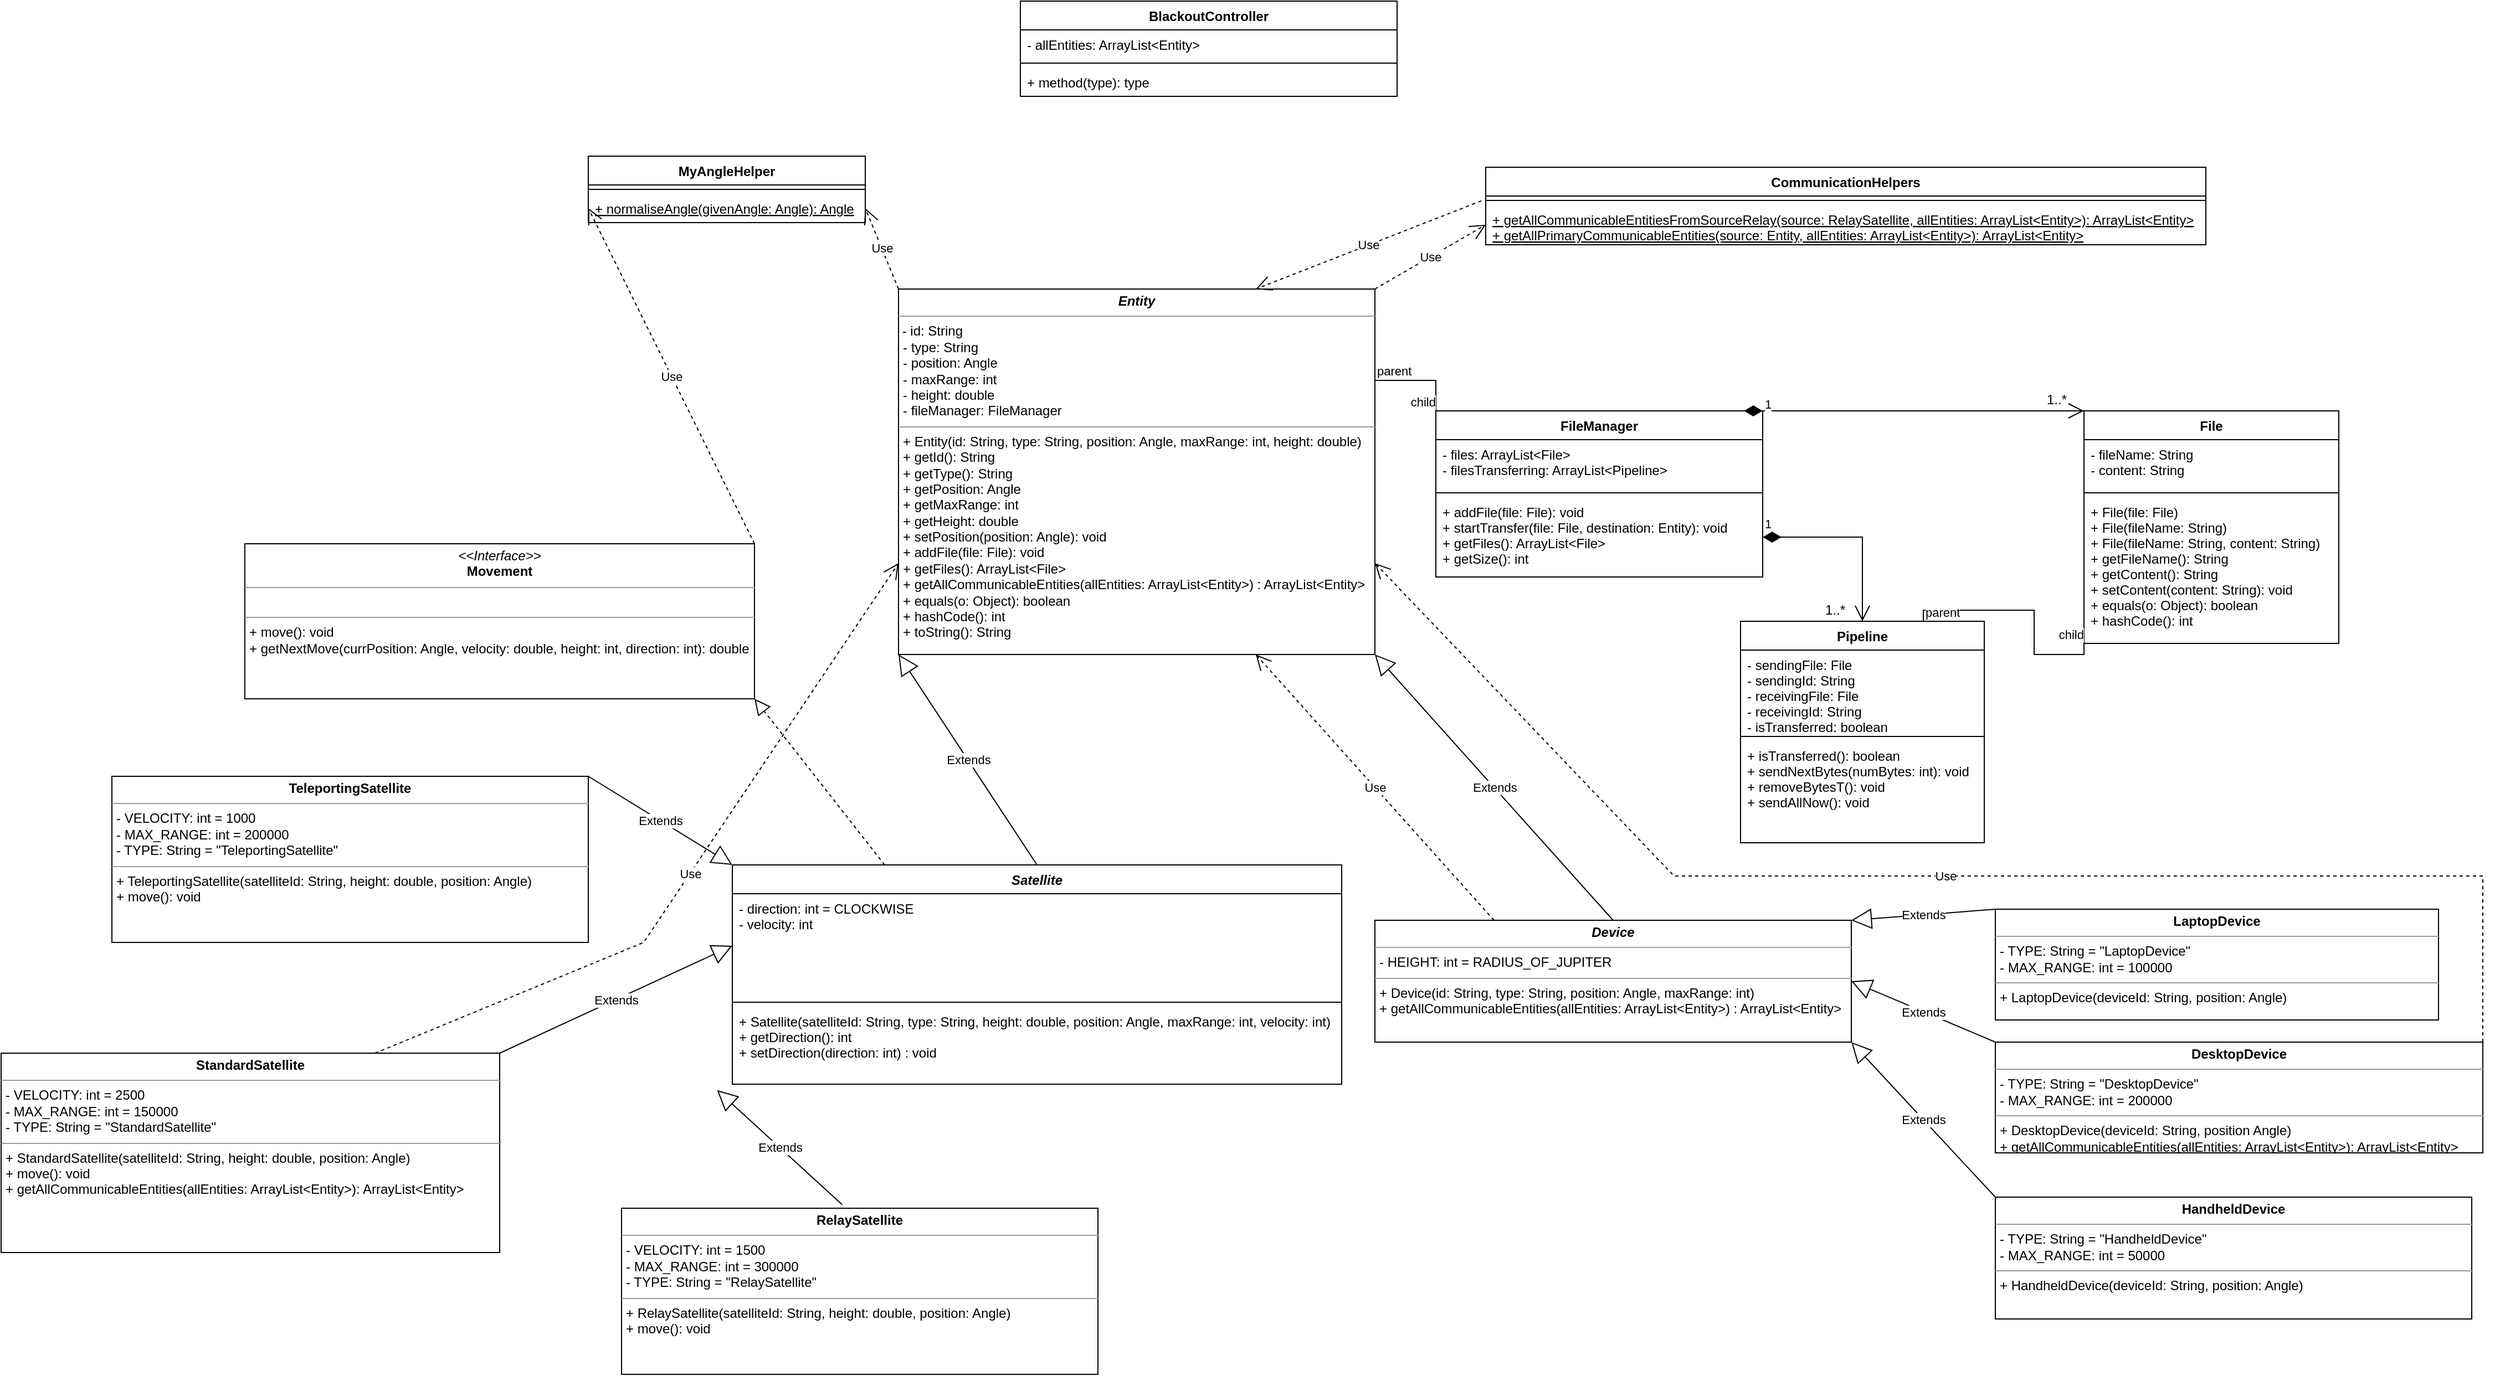 <mxfile version="20.0.1" type="github">
  <diagram id="JS3hQXzzDqp8MdbZ3Wn3" name="Page-1">
    <mxGraphModel dx="2145" dy="1823" grid="1" gridSize="10" guides="1" tooltips="1" connect="1" arrows="1" fold="1" page="1" pageScale="1" pageWidth="827" pageHeight="1169" math="0" shadow="0">
      <root>
        <mxCell id="0" />
        <mxCell id="1" parent="0" />
        <mxCell id="oXQAJRGUwz_4EwkfqPwA-1" value="Satellite" style="swimlane;fontStyle=3;align=center;verticalAlign=top;childLayout=stackLayout;horizontal=1;startSize=26;horizontalStack=0;resizeParent=1;resizeParentMax=0;resizeLast=0;collapsible=1;marginBottom=0;" parent="1" vertex="1">
          <mxGeometry x="-70" y="300" width="550" height="198" as="geometry" />
        </mxCell>
        <mxCell id="oXQAJRGUwz_4EwkfqPwA-2" value="- direction: int = CLOCKWISE&#xa;- velocity: int&#xa;" style="text;strokeColor=none;fillColor=none;align=left;verticalAlign=top;spacingLeft=4;spacingRight=4;overflow=hidden;rotatable=0;points=[[0,0.5],[1,0.5]];portConstraint=eastwest;" parent="oXQAJRGUwz_4EwkfqPwA-1" vertex="1">
          <mxGeometry y="26" width="550" height="94" as="geometry" />
        </mxCell>
        <mxCell id="oXQAJRGUwz_4EwkfqPwA-3" value="" style="line;strokeWidth=1;fillColor=none;align=left;verticalAlign=middle;spacingTop=-1;spacingLeft=3;spacingRight=3;rotatable=0;labelPosition=right;points=[];portConstraint=eastwest;" parent="oXQAJRGUwz_4EwkfqPwA-1" vertex="1">
          <mxGeometry y="120" width="550" height="8" as="geometry" />
        </mxCell>
        <mxCell id="oXQAJRGUwz_4EwkfqPwA-4" value="+ Satellite(satelliteId: String, type: String, height: double, position: Angle, maxRange: int, velocity: int)&#xa;+ getDirection(): int&#xa;+ setDirection(direction: int) : void" style="text;strokeColor=none;fillColor=none;align=left;verticalAlign=top;spacingLeft=4;spacingRight=4;overflow=hidden;rotatable=0;points=[[0,0.5],[1,0.5]];portConstraint=eastwest;" parent="oXQAJRGUwz_4EwkfqPwA-1" vertex="1">
          <mxGeometry y="128" width="550" height="70" as="geometry" />
        </mxCell>
        <mxCell id="oXQAJRGUwz_4EwkfqPwA-5" value="&lt;p style=&quot;margin:0px;margin-top:4px;text-align:center;&quot;&gt;&lt;b&gt;&lt;i&gt;Device&lt;/i&gt;&lt;/b&gt;&lt;/p&gt;&lt;hr size=&quot;1&quot;&gt;&lt;p style=&quot;margin:0px;margin-left:4px;&quot;&gt;- HEIGHT: int = RADIUS_OF_JUPITER&lt;/p&gt;&lt;hr size=&quot;1&quot;&gt;&lt;p style=&quot;margin:0px;margin-left:4px;&quot;&gt;+ Device(id: String, type: String, position: Angle, maxRange: int)&lt;/p&gt;&lt;p style=&quot;margin:0px;margin-left:4px;&quot;&gt;+&amp;nbsp;getAllCommunicableEntities(allEntities: ArrayList&amp;lt;Entity&amp;gt;) : ArrayList&amp;lt;Entity&amp;gt;&lt;br&gt;&lt;/p&gt;&lt;p style=&quot;margin:0px;margin-left:4px;&quot;&gt;&lt;br&gt;&lt;/p&gt;" style="verticalAlign=top;align=left;overflow=fill;fontSize=12;fontFamily=Helvetica;html=1;" parent="1" vertex="1">
          <mxGeometry x="510" y="350" width="430" height="110" as="geometry" />
        </mxCell>
        <mxCell id="oXQAJRGUwz_4EwkfqPwA-6" value="&lt;p style=&quot;margin:0px;margin-top:4px;text-align:center;&quot;&gt;&lt;b&gt;TeleportingSatellite&lt;/b&gt;&lt;/p&gt;&lt;hr size=&quot;1&quot;&gt;&lt;p style=&quot;margin:0px;margin-left:4px;&quot;&gt;- VELOCITY: int = 1000&lt;/p&gt;&lt;p style=&quot;margin:0px;margin-left:4px;&quot;&gt;- MAX_RANGE: int = 200000&lt;/p&gt;&lt;p style=&quot;margin:0px;margin-left:4px;&quot;&gt;- TYPE: String = &quot;TeleportingSatellite&quot;&lt;/p&gt;&lt;hr size=&quot;1&quot;&gt;&lt;p style=&quot;margin:0px;margin-left:4px;&quot;&gt;+ TeleportingSatellite(satelliteId: String, height: double, position: Angle)&lt;/p&gt;&lt;p style=&quot;margin:0px;margin-left:4px;&quot;&gt;+ move(): void&lt;/p&gt;" style="verticalAlign=top;align=left;overflow=fill;fontSize=12;fontFamily=Helvetica;html=1;" parent="1" vertex="1">
          <mxGeometry x="-630" y="220" width="430" height="150" as="geometry" />
        </mxCell>
        <mxCell id="oXQAJRGUwz_4EwkfqPwA-7" value="&lt;p style=&quot;margin:0px;margin-top:4px;text-align:center;&quot;&gt;&lt;b&gt;StandardSatellite&lt;/b&gt;&lt;/p&gt;&lt;hr size=&quot;1&quot;&gt;&lt;p style=&quot;margin:0px;margin-left:4px;&quot;&gt;- VELOCITY: int = 2500&lt;/p&gt;&lt;p style=&quot;margin:0px;margin-left:4px;&quot;&gt;- MAX_RANGE: int = 150000&lt;/p&gt;&lt;p style=&quot;margin:0px;margin-left:4px;&quot;&gt;- TYPE: String = &quot;StandardSatellite&quot;&lt;/p&gt;&lt;hr size=&quot;1&quot;&gt;&lt;p style=&quot;margin:0px;margin-left:4px;&quot;&gt;+ StandardSatellite(satelliteId: String, height: double, position: Angle)&lt;/p&gt;&lt;p style=&quot;margin:0px;margin-left:4px;&quot;&gt;+ move(): void&lt;/p&gt;&lt;p style=&quot;margin:0px;margin-left:4px;&quot;&gt;+ getAllCommunicableEntities(allEntities: ArrayList&amp;lt;Entity&amp;gt;): ArrayList&amp;lt;Entity&amp;gt;&lt;br&gt;&lt;/p&gt;" style="verticalAlign=top;align=left;overflow=fill;fontSize=12;fontFamily=Helvetica;html=1;" parent="1" vertex="1">
          <mxGeometry x="-730" y="470" width="450" height="180" as="geometry" />
        </mxCell>
        <mxCell id="oXQAJRGUwz_4EwkfqPwA-8" value="&lt;p style=&quot;margin:0px;margin-top:4px;text-align:center;&quot;&gt;&lt;b&gt;RelaySatellite&lt;/b&gt;&lt;/p&gt;&lt;hr size=&quot;1&quot;&gt;&lt;p style=&quot;margin:0px;margin-left:4px;&quot;&gt;- VELOCITY: int = 1500&lt;/p&gt;&lt;p style=&quot;margin:0px;margin-left:4px;&quot;&gt;- MAX_RANGE: int = 300000&lt;/p&gt;&lt;p style=&quot;margin:0px;margin-left:4px;&quot;&gt;- TYPE: String = &quot;RelaySatellite&quot;&lt;/p&gt;&lt;hr size=&quot;1&quot;&gt;&lt;p style=&quot;margin:0px;margin-left:4px;&quot;&gt;+ RelaySatellite(satelliteId: String, height: double, position: Angle)&lt;/p&gt;&lt;p style=&quot;margin:0px;margin-left:4px;&quot;&gt;+ move(): void&lt;/p&gt;" style="verticalAlign=top;align=left;overflow=fill;fontSize=12;fontFamily=Helvetica;html=1;" parent="1" vertex="1">
          <mxGeometry x="-170" y="610" width="430" height="150" as="geometry" />
        </mxCell>
        <mxCell id="oXQAJRGUwz_4EwkfqPwA-9" value="Extends" style="endArrow=block;endSize=16;endFill=0;html=1;rounded=0;exitX=1;exitY=0;exitDx=0;exitDy=0;entryX=0;entryY=0;entryDx=0;entryDy=0;" parent="1" source="oXQAJRGUwz_4EwkfqPwA-6" target="oXQAJRGUwz_4EwkfqPwA-1" edge="1">
          <mxGeometry width="160" relative="1" as="geometry">
            <mxPoint x="110" y="160" as="sourcePoint" />
            <mxPoint x="220" y="167.5" as="targetPoint" />
          </mxGeometry>
        </mxCell>
        <mxCell id="oXQAJRGUwz_4EwkfqPwA-10" value="Extends" style="endArrow=block;endSize=16;endFill=0;html=1;rounded=0;exitX=1;exitY=0;exitDx=0;exitDy=0;entryX=0;entryY=0.5;entryDx=0;entryDy=0;" parent="1" source="oXQAJRGUwz_4EwkfqPwA-7" target="oXQAJRGUwz_4EwkfqPwA-2" edge="1">
          <mxGeometry width="160" relative="1" as="geometry">
            <mxPoint x="-30" y="440" as="sourcePoint" />
            <mxPoint x="130" y="440" as="targetPoint" />
          </mxGeometry>
        </mxCell>
        <mxCell id="oXQAJRGUwz_4EwkfqPwA-11" value="Extends" style="endArrow=block;endSize=16;endFill=0;html=1;rounded=0;exitX=0.463;exitY=-0.022;exitDx=0;exitDy=0;exitPerimeter=0;entryX=-0.025;entryY=1.077;entryDx=0;entryDy=0;entryPerimeter=0;" parent="1" source="oXQAJRGUwz_4EwkfqPwA-8" target="oXQAJRGUwz_4EwkfqPwA-4" edge="1">
          <mxGeometry width="160" relative="1" as="geometry">
            <mxPoint x="330" y="390" as="sourcePoint" />
            <mxPoint x="490" y="390" as="targetPoint" />
          </mxGeometry>
        </mxCell>
        <mxCell id="oXQAJRGUwz_4EwkfqPwA-12" value="&lt;p style=&quot;margin:0px;margin-top:4px;text-align:center;&quot;&gt;&lt;b&gt;HandheldDevice&lt;/b&gt;&lt;/p&gt;&lt;hr size=&quot;1&quot;&gt;&lt;p style=&quot;margin:0px;margin-left:4px;&quot;&gt;- TYPE: String = &quot;HandheldDevice&quot;&lt;/p&gt;&lt;p style=&quot;margin:0px;margin-left:4px;&quot;&gt;- MAX_RANGE: int = 50000&lt;/p&gt;&lt;hr size=&quot;1&quot;&gt;&lt;p style=&quot;margin:0px;margin-left:4px;&quot;&gt;+ HandheldDevice(deviceId: String, position: Angle)&lt;/p&gt;" style="verticalAlign=top;align=left;overflow=fill;fontSize=12;fontFamily=Helvetica;html=1;" parent="1" vertex="1">
          <mxGeometry x="1070" y="600" width="430" height="110" as="geometry" />
        </mxCell>
        <mxCell id="oXQAJRGUwz_4EwkfqPwA-13" value="Extends" style="endArrow=block;endSize=16;endFill=0;html=1;rounded=0;exitX=0;exitY=0;exitDx=0;exitDy=0;entryX=1;entryY=1;entryDx=0;entryDy=0;" parent="1" source="oXQAJRGUwz_4EwkfqPwA-12" target="oXQAJRGUwz_4EwkfqPwA-5" edge="1">
          <mxGeometry width="160" relative="1" as="geometry">
            <mxPoint x="370.0" y="469.03" as="sourcePoint" />
            <mxPoint x="470" y="400" as="targetPoint" />
          </mxGeometry>
        </mxCell>
        <mxCell id="oXQAJRGUwz_4EwkfqPwA-14" value="&lt;p style=&quot;margin:0px;margin-top:4px;text-align:center;&quot;&gt;&lt;b&gt;DesktopDevice&lt;/b&gt;&lt;/p&gt;&lt;hr size=&quot;1&quot;&gt;&lt;p style=&quot;margin:0px;margin-left:4px;&quot;&gt;- TYPE: String = &quot;DesktopDevice&quot;&lt;/p&gt;&lt;p style=&quot;margin:0px;margin-left:4px;&quot;&gt;- MAX_RANGE: int = 200000&lt;/p&gt;&lt;hr size=&quot;1&quot;&gt;&lt;p style=&quot;margin:0px;margin-left:4px;&quot;&gt;+ DesktopDevice(deviceId: String, position Angle)&lt;/p&gt;&lt;p style=&quot;margin:0px;margin-left:4px;&quot;&gt;+ getAllCommunicableEntities(allEntities: ArrayList&amp;lt;Entity&amp;gt;): ArrayList&amp;lt;Entity&amp;gt;&lt;br&gt;&lt;/p&gt;" style="verticalAlign=top;align=left;overflow=fill;fontSize=12;fontFamily=Helvetica;html=1;" parent="1" vertex="1">
          <mxGeometry x="1070" y="460" width="440" height="100" as="geometry" />
        </mxCell>
        <mxCell id="oXQAJRGUwz_4EwkfqPwA-15" value="Extends" style="endArrow=block;endSize=16;endFill=0;html=1;rounded=0;exitX=0;exitY=0;exitDx=0;exitDy=0;entryX=1;entryY=0.5;entryDx=0;entryDy=0;" parent="1" source="oXQAJRGUwz_4EwkfqPwA-14" target="oXQAJRGUwz_4EwkfqPwA-5" edge="1">
          <mxGeometry width="160" relative="1" as="geometry">
            <mxPoint x="640" y="450" as="sourcePoint" />
            <mxPoint x="610" y="380" as="targetPoint" />
          </mxGeometry>
        </mxCell>
        <mxCell id="oXQAJRGUwz_4EwkfqPwA-16" value="&lt;p style=&quot;margin:0px;margin-top:4px;text-align:center;&quot;&gt;&lt;b&gt;LaptopDevice&lt;/b&gt;&lt;/p&gt;&lt;hr size=&quot;1&quot;&gt;&lt;p style=&quot;margin:0px;margin-left:4px;&quot;&gt;- TYPE: String = &quot;LaptopDevice&quot;&lt;/p&gt;&lt;p style=&quot;margin:0px;margin-left:4px;&quot;&gt;- MAX_RANGE: int = 100000&lt;/p&gt;&lt;hr size=&quot;1&quot;&gt;&lt;p style=&quot;margin:0px;margin-left:4px;&quot;&gt;+ LaptopDevice(deviceId: String, position: Angle)&lt;/p&gt;&lt;p style=&quot;margin:0px;margin-left:4px;&quot;&gt;&lt;br&gt;&lt;/p&gt;" style="verticalAlign=top;align=left;overflow=fill;fontSize=12;fontFamily=Helvetica;html=1;" parent="1" vertex="1">
          <mxGeometry x="1070" y="340" width="400" height="100" as="geometry" />
        </mxCell>
        <mxCell id="oXQAJRGUwz_4EwkfqPwA-17" value="Extends" style="endArrow=block;endSize=16;endFill=0;html=1;rounded=0;exitX=0;exitY=0;exitDx=0;exitDy=0;entryX=1;entryY=0;entryDx=0;entryDy=0;" parent="1" source="oXQAJRGUwz_4EwkfqPwA-16" target="oXQAJRGUwz_4EwkfqPwA-5" edge="1">
          <mxGeometry width="160" relative="1" as="geometry">
            <mxPoint x="630" y="165" as="sourcePoint" />
            <mxPoint x="510" y="140" as="targetPoint" />
          </mxGeometry>
        </mxCell>
        <mxCell id="oXQAJRGUwz_4EwkfqPwA-18" value="Extends" style="endArrow=block;endSize=16;endFill=0;html=1;rounded=0;exitX=0.5;exitY=0;exitDx=0;exitDy=0;entryX=1;entryY=1;entryDx=0;entryDy=0;" parent="1" source="oXQAJRGUwz_4EwkfqPwA-5" target="oXQAJRGUwz_4EwkfqPwA-20" edge="1">
          <mxGeometry width="160" relative="1" as="geometry">
            <mxPoint x="550" y="90" as="sourcePoint" />
            <mxPoint x="430" y="130" as="targetPoint" />
          </mxGeometry>
        </mxCell>
        <mxCell id="oXQAJRGUwz_4EwkfqPwA-19" value="Extends" style="endArrow=block;endSize=16;endFill=0;html=1;rounded=0;exitX=0.5;exitY=0;exitDx=0;exitDy=0;entryX=0;entryY=1;entryDx=0;entryDy=0;" parent="1" source="oXQAJRGUwz_4EwkfqPwA-1" target="oXQAJRGUwz_4EwkfqPwA-20" edge="1">
          <mxGeometry width="160" relative="1" as="geometry">
            <mxPoint x="170" y="70" as="sourcePoint" />
            <mxPoint x="200" y="130" as="targetPoint" />
          </mxGeometry>
        </mxCell>
        <mxCell id="oXQAJRGUwz_4EwkfqPwA-20" value="&lt;p style=&quot;margin:0px;margin-top:4px;text-align:center;&quot;&gt;&lt;b&gt;&lt;i&gt;Entity&lt;/i&gt;&lt;/b&gt;&lt;/p&gt;&lt;hr size=&quot;1&quot;&gt;&lt;p style=&quot;margin:0px;margin-left:4px;&quot;&gt;&lt;/p&gt;&lt;p style=&quot;margin: 4px 0px 0px;&quot;&gt;&lt;span style=&quot;background-color: initial;&quot;&gt;&amp;nbsp;- id: String&lt;/span&gt;&lt;br&gt;&lt;/p&gt;&lt;p style=&quot;margin: 0px 0px 0px 4px;&quot;&gt;- type: String&lt;/p&gt;&lt;p style=&quot;margin: 0px 0px 0px 4px;&quot;&gt;- position: Angle&lt;/p&gt;&lt;p style=&quot;margin: 0px 0px 0px 4px;&quot;&gt;- maxRange: int&lt;/p&gt;&lt;p style=&quot;margin: 0px 0px 0px 4px;&quot;&gt;- height: double&lt;/p&gt;&lt;p style=&quot;margin: 0px 0px 0px 4px;&quot;&gt;- fileManager: FileManager&lt;/p&gt;&lt;hr size=&quot;1&quot;&gt;&lt;p style=&quot;margin: 0px 0px 0px 4px;&quot;&gt;+ Entity(id: String, type: String, position: Angle, maxRange: int, height: double)&lt;/p&gt;&lt;p style=&quot;margin: 0px 0px 0px 4px;&quot;&gt;+&lt;span style=&quot;background-color: initial;&quot;&gt;&amp;nbsp;getId(): String&lt;/span&gt;&lt;/p&gt;&lt;p style=&quot;margin: 0px 0px 0px 4px;&quot;&gt;+ getType(): String&lt;/p&gt;&lt;p style=&quot;margin: 0px 0px 0px 4px;&quot;&gt;+ getPosition: Angle&lt;/p&gt;&lt;p style=&quot;margin: 0px 0px 0px 4px;&quot;&gt;+ getMaxRange: int&lt;/p&gt;&lt;p style=&quot;margin: 0px 0px 0px 4px;&quot;&gt;+ getHeight: double&lt;/p&gt;&lt;p style=&quot;margin: 0px 0px 0px 4px;&quot;&gt;+ setPosition(position: Angle): void&lt;/p&gt;&lt;p style=&quot;margin: 0px 0px 0px 4px;&quot;&gt;+ addFile(file: File): void&lt;/p&gt;&lt;p style=&quot;margin: 0px 0px 0px 4px;&quot;&gt;+ getFiles(): ArrayList&amp;lt;File&amp;gt;&lt;/p&gt;&lt;p style=&quot;margin: 0px 0px 0px 4px;&quot;&gt;+ getAllCommunicableEntities(allEntities: ArrayList&amp;lt;Entity&amp;gt;) : ArrayList&amp;lt;Entity&amp;gt;&lt;/p&gt;&lt;p style=&quot;margin: 0px 0px 0px 4px;&quot;&gt;+ equals(o: Object): boolean&lt;/p&gt;&lt;p style=&quot;margin: 0px 0px 0px 4px;&quot;&gt;+ hashCode(): int&lt;/p&gt;&lt;p style=&quot;margin: 0px 0px 0px 4px;&quot;&gt;+ toString(): String&lt;br&gt;&lt;/p&gt;" style="verticalAlign=top;align=left;overflow=fill;fontSize=12;fontFamily=Helvetica;html=1;" parent="1" vertex="1">
          <mxGeometry x="80" y="-220" width="430" height="330" as="geometry" />
        </mxCell>
        <mxCell id="-S67xje0BvBv4X5eibev-5" value="&lt;p style=&quot;margin:0px;margin-top:4px;text-align:center;&quot;&gt;&lt;i&gt;&amp;lt;&amp;lt;Interface&amp;gt;&amp;gt;&lt;/i&gt;&lt;br&gt;&lt;b&gt;Movement&lt;/b&gt;&lt;/p&gt;&lt;hr size=&quot;1&quot;&gt;&lt;p style=&quot;margin:0px;margin-left:4px;&quot;&gt;&lt;br&gt;&lt;/p&gt;&lt;hr size=&quot;1&quot;&gt;&lt;p style=&quot;margin:0px;margin-left:4px;&quot;&gt;+ move(): void&lt;/p&gt;&lt;p style=&quot;margin:0px;margin-left:4px;&quot;&gt;+ getNextMove(currPosition: Angle, velocity: double, height: int, direction: int): double&lt;/p&gt;" style="verticalAlign=top;align=left;overflow=fill;fontSize=12;fontFamily=Helvetica;html=1;" parent="1" vertex="1">
          <mxGeometry x="-510" y="10" width="460" height="140" as="geometry" />
        </mxCell>
        <mxCell id="-S67xje0BvBv4X5eibev-6" value="" style="endArrow=block;dashed=1;endFill=0;endSize=12;html=1;rounded=0;exitX=0.25;exitY=0;exitDx=0;exitDy=0;entryX=1;entryY=1;entryDx=0;entryDy=0;" parent="1" source="oXQAJRGUwz_4EwkfqPwA-1" target="-S67xje0BvBv4X5eibev-5" edge="1">
          <mxGeometry width="160" relative="1" as="geometry">
            <mxPoint x="-20" y="39.41" as="sourcePoint" />
            <mxPoint x="140" y="39.41" as="targetPoint" />
          </mxGeometry>
        </mxCell>
        <mxCell id="JWxl60ZRawzX6B9whk_o-1" value="File" style="swimlane;fontStyle=1;align=center;verticalAlign=top;childLayout=stackLayout;horizontal=1;startSize=26;horizontalStack=0;resizeParent=1;resizeParentMax=0;resizeLast=0;collapsible=1;marginBottom=0;" parent="1" vertex="1">
          <mxGeometry x="1150" y="-110" width="230" height="210" as="geometry" />
        </mxCell>
        <mxCell id="JWxl60ZRawzX6B9whk_o-2" value="- fileName: String&#xa;- content: String" style="text;strokeColor=none;fillColor=none;align=left;verticalAlign=top;spacingLeft=4;spacingRight=4;overflow=hidden;rotatable=0;points=[[0,0.5],[1,0.5]];portConstraint=eastwest;" parent="JWxl60ZRawzX6B9whk_o-1" vertex="1">
          <mxGeometry y="26" width="230" height="44" as="geometry" />
        </mxCell>
        <mxCell id="JWxl60ZRawzX6B9whk_o-3" value="" style="line;strokeWidth=1;fillColor=none;align=left;verticalAlign=middle;spacingTop=-1;spacingLeft=3;spacingRight=3;rotatable=0;labelPosition=right;points=[];portConstraint=eastwest;" parent="JWxl60ZRawzX6B9whk_o-1" vertex="1">
          <mxGeometry y="70" width="230" height="8" as="geometry" />
        </mxCell>
        <mxCell id="JWxl60ZRawzX6B9whk_o-4" value="+ File(file: File)&#xa;+ File(fileName: String)&#xa;+ File(fileName: String, content: String)&#xa;+ getFileName(): String&#xa;+ getContent(): String&#xa;+ setContent(content: String): void&#xa;+ equals(o: Object): boolean&#xa;+ hashCode(): int&#xa;" style="text;strokeColor=none;fillColor=none;align=left;verticalAlign=top;spacingLeft=4;spacingRight=4;overflow=hidden;rotatable=0;points=[[0,0.5],[1,0.5]];portConstraint=eastwest;" parent="JWxl60ZRawzX6B9whk_o-1" vertex="1">
          <mxGeometry y="78" width="230" height="132" as="geometry" />
        </mxCell>
        <mxCell id="JWxl60ZRawzX6B9whk_o-5" value="FileManager" style="swimlane;fontStyle=1;align=center;verticalAlign=top;childLayout=stackLayout;horizontal=1;startSize=26;horizontalStack=0;resizeParent=1;resizeParentMax=0;resizeLast=0;collapsible=1;marginBottom=0;" parent="1" vertex="1">
          <mxGeometry x="565" y="-110" width="295" height="150" as="geometry" />
        </mxCell>
        <mxCell id="JWxl60ZRawzX6B9whk_o-6" value="- files: ArrayList&lt;File&gt;&#xa;- filesTransferring: ArrayList&lt;Pipeline&gt;" style="text;strokeColor=none;fillColor=none;align=left;verticalAlign=top;spacingLeft=4;spacingRight=4;overflow=hidden;rotatable=0;points=[[0,0.5],[1,0.5]];portConstraint=eastwest;" parent="JWxl60ZRawzX6B9whk_o-5" vertex="1">
          <mxGeometry y="26" width="295" height="44" as="geometry" />
        </mxCell>
        <mxCell id="JWxl60ZRawzX6B9whk_o-7" value="" style="line;strokeWidth=1;fillColor=none;align=left;verticalAlign=middle;spacingTop=-1;spacingLeft=3;spacingRight=3;rotatable=0;labelPosition=right;points=[];portConstraint=eastwest;" parent="JWxl60ZRawzX6B9whk_o-5" vertex="1">
          <mxGeometry y="70" width="295" height="8" as="geometry" />
        </mxCell>
        <mxCell id="JWxl60ZRawzX6B9whk_o-8" value="+ addFile(file: File): void&#xa;+ startTransfer(file: File, destination: Entity): void&#xa;+ getFiles(): ArrayList&lt;File&gt;&#xa;+ getSize(): int" style="text;strokeColor=none;fillColor=none;align=left;verticalAlign=top;spacingLeft=4;spacingRight=4;overflow=hidden;rotatable=0;points=[[0,0.5],[1,0.5]];portConstraint=eastwest;" parent="JWxl60ZRawzX6B9whk_o-5" vertex="1">
          <mxGeometry y="78" width="295" height="72" as="geometry" />
        </mxCell>
        <mxCell id="JWxl60ZRawzX6B9whk_o-13" value="1" style="endArrow=open;html=1;endSize=12;startArrow=diamondThin;startSize=14;startFill=1;edgeStyle=orthogonalEdgeStyle;align=left;verticalAlign=bottom;rounded=0;entryX=0;entryY=0;entryDx=0;entryDy=0;exitX=1;exitY=0;exitDx=0;exitDy=0;" parent="1" source="JWxl60ZRawzX6B9whk_o-5" target="JWxl60ZRawzX6B9whk_o-1" edge="1">
          <mxGeometry x="-1" y="3" relative="1" as="geometry">
            <mxPoint x="770" y="-100" as="sourcePoint" />
            <mxPoint x="930" y="-100" as="targetPoint" />
            <Array as="points">
              <mxPoint x="830" y="-110" />
              <mxPoint x="830" y="-110" />
            </Array>
          </mxGeometry>
        </mxCell>
        <mxCell id="JWxl60ZRawzX6B9whk_o-15" value="" style="endArrow=none;html=1;edgeStyle=orthogonalEdgeStyle;rounded=0;exitX=1;exitY=0.25;exitDx=0;exitDy=0;entryX=0;entryY=0;entryDx=0;entryDy=0;" parent="1" source="oXQAJRGUwz_4EwkfqPwA-20" target="JWxl60ZRawzX6B9whk_o-5" edge="1">
          <mxGeometry relative="1" as="geometry">
            <mxPoint x="580" y="-160" as="sourcePoint" />
            <mxPoint x="740" y="-160" as="targetPoint" />
          </mxGeometry>
        </mxCell>
        <mxCell id="JWxl60ZRawzX6B9whk_o-16" value="parent" style="edgeLabel;resizable=0;html=1;align=left;verticalAlign=bottom;" parent="JWxl60ZRawzX6B9whk_o-15" connectable="0" vertex="1">
          <mxGeometry x="-1" relative="1" as="geometry" />
        </mxCell>
        <mxCell id="JWxl60ZRawzX6B9whk_o-17" value="child" style="edgeLabel;resizable=0;html=1;align=right;verticalAlign=bottom;" parent="JWxl60ZRawzX6B9whk_o-15" connectable="0" vertex="1">
          <mxGeometry x="1" relative="1" as="geometry" />
        </mxCell>
        <mxCell id="JWxl60ZRawzX6B9whk_o-18" value="Pipeline" style="swimlane;fontStyle=1;align=center;verticalAlign=top;childLayout=stackLayout;horizontal=1;startSize=26;horizontalStack=0;resizeParent=1;resizeParentMax=0;resizeLast=0;collapsible=1;marginBottom=0;" parent="1" vertex="1">
          <mxGeometry x="840" y="80" width="220" height="200" as="geometry" />
        </mxCell>
        <mxCell id="JWxl60ZRawzX6B9whk_o-19" value="- sendingFile: File&#xa;- sendingId: String&#xa;- receivingFile: File&#xa;- receivingId: String&#xa;- isTransferred: boolean" style="text;strokeColor=none;fillColor=none;align=left;verticalAlign=top;spacingLeft=4;spacingRight=4;overflow=hidden;rotatable=0;points=[[0,0.5],[1,0.5]];portConstraint=eastwest;" parent="JWxl60ZRawzX6B9whk_o-18" vertex="1">
          <mxGeometry y="26" width="220" height="74" as="geometry" />
        </mxCell>
        <mxCell id="JWxl60ZRawzX6B9whk_o-20" value="" style="line;strokeWidth=1;fillColor=none;align=left;verticalAlign=middle;spacingTop=-1;spacingLeft=3;spacingRight=3;rotatable=0;labelPosition=right;points=[];portConstraint=eastwest;" parent="JWxl60ZRawzX6B9whk_o-18" vertex="1">
          <mxGeometry y="100" width="220" height="8" as="geometry" />
        </mxCell>
        <mxCell id="JWxl60ZRawzX6B9whk_o-21" value="+ isTransferred(): boolean&#xa;+ sendNextBytes(numBytes: int): void&#xa;+ removeBytesT(): void&#xa;+ sendAllNow(): void" style="text;strokeColor=none;fillColor=none;align=left;verticalAlign=top;spacingLeft=4;spacingRight=4;overflow=hidden;rotatable=0;points=[[0,0.5],[1,0.5]];portConstraint=eastwest;" parent="JWxl60ZRawzX6B9whk_o-18" vertex="1">
          <mxGeometry y="108" width="220" height="92" as="geometry" />
        </mxCell>
        <mxCell id="JWxl60ZRawzX6B9whk_o-22" value="" style="endArrow=none;html=1;edgeStyle=orthogonalEdgeStyle;rounded=0;exitX=0.75;exitY=0;exitDx=0;exitDy=0;entryX=0;entryY=1;entryDx=0;entryDy=0;entryPerimeter=0;" parent="1" source="JWxl60ZRawzX6B9whk_o-18" target="JWxl60ZRawzX6B9whk_o-4" edge="1">
          <mxGeometry relative="1" as="geometry">
            <mxPoint x="970" y="52.5" as="sourcePoint" />
            <mxPoint x="1060" y="80" as="targetPoint" />
          </mxGeometry>
        </mxCell>
        <mxCell id="JWxl60ZRawzX6B9whk_o-23" value="parent" style="edgeLabel;resizable=0;html=1;align=left;verticalAlign=bottom;" parent="JWxl60ZRawzX6B9whk_o-22" connectable="0" vertex="1">
          <mxGeometry x="-1" relative="1" as="geometry" />
        </mxCell>
        <mxCell id="JWxl60ZRawzX6B9whk_o-24" value="child" style="edgeLabel;resizable=0;html=1;align=right;verticalAlign=bottom;" parent="JWxl60ZRawzX6B9whk_o-22" connectable="0" vertex="1">
          <mxGeometry x="1" relative="1" as="geometry" />
        </mxCell>
        <mxCell id="JWxl60ZRawzX6B9whk_o-25" value="1" style="endArrow=open;html=1;endSize=12;startArrow=diamondThin;startSize=14;startFill=1;edgeStyle=orthogonalEdgeStyle;align=left;verticalAlign=bottom;rounded=0;entryX=0.5;entryY=0;entryDx=0;entryDy=0;exitX=1;exitY=0.5;exitDx=0;exitDy=0;" parent="1" source="JWxl60ZRawzX6B9whk_o-8" target="JWxl60ZRawzX6B9whk_o-18" edge="1">
          <mxGeometry x="-1" y="3" relative="1" as="geometry">
            <mxPoint x="860" y="20" as="sourcePoint" />
            <mxPoint x="1010" y="20" as="targetPoint" />
            <Array as="points">
              <mxPoint x="950" y="4" />
            </Array>
          </mxGeometry>
        </mxCell>
        <mxCell id="JWxl60ZRawzX6B9whk_o-26" value="1..*" style="text;html=1;align=center;verticalAlign=middle;resizable=0;points=[];autosize=1;strokeColor=none;fillColor=none;" parent="1" vertex="1">
          <mxGeometry x="910" y="60" width="30" height="20" as="geometry" />
        </mxCell>
        <mxCell id="JWxl60ZRawzX6B9whk_o-27" value="1..*" style="text;html=1;align=center;verticalAlign=middle;resizable=0;points=[];autosize=1;strokeColor=none;fillColor=none;" parent="1" vertex="1">
          <mxGeometry x="1110" y="-130" width="30" height="20" as="geometry" />
        </mxCell>
        <mxCell id="ZfkWlrgMxRxTjQ3l1lfV-9" value="MyAngleHelper" style="swimlane;fontStyle=1;align=center;verticalAlign=top;childLayout=stackLayout;horizontal=1;startSize=26;horizontalStack=0;resizeParent=1;resizeParentMax=0;resizeLast=0;collapsible=1;marginBottom=0;" vertex="1" parent="1">
          <mxGeometry x="-200" y="-340" width="250" height="60" as="geometry" />
        </mxCell>
        <mxCell id="ZfkWlrgMxRxTjQ3l1lfV-11" value="" style="line;strokeWidth=1;fillColor=none;align=left;verticalAlign=middle;spacingTop=-1;spacingLeft=3;spacingRight=3;rotatable=0;labelPosition=right;points=[];portConstraint=eastwest;" vertex="1" parent="ZfkWlrgMxRxTjQ3l1lfV-9">
          <mxGeometry y="26" width="250" height="8" as="geometry" />
        </mxCell>
        <mxCell id="ZfkWlrgMxRxTjQ3l1lfV-12" value="+ normaliseAngle(givenAngle: Angle): Angle" style="text;strokeColor=none;fillColor=none;align=left;verticalAlign=top;spacingLeft=4;spacingRight=4;overflow=hidden;rotatable=0;points=[[0,0.5],[1,0.5]];portConstraint=eastwest;fontStyle=4" vertex="1" parent="ZfkWlrgMxRxTjQ3l1lfV-9">
          <mxGeometry y="34" width="250" height="26" as="geometry" />
        </mxCell>
        <mxCell id="ZfkWlrgMxRxTjQ3l1lfV-14" value="Use" style="endArrow=open;endSize=12;dashed=1;html=1;rounded=0;exitX=0;exitY=0;exitDx=0;exitDy=0;entryX=1;entryY=0.5;entryDx=0;entryDy=0;" edge="1" parent="1" source="oXQAJRGUwz_4EwkfqPwA-20" target="ZfkWlrgMxRxTjQ3l1lfV-12">
          <mxGeometry width="160" relative="1" as="geometry">
            <mxPoint x="180" y="-503.0" as="sourcePoint" />
            <mxPoint x="90" y="-300" as="targetPoint" />
          </mxGeometry>
        </mxCell>
        <mxCell id="ZfkWlrgMxRxTjQ3l1lfV-15" value="Use" style="endArrow=open;endSize=12;dashed=1;html=1;rounded=0;exitX=1;exitY=0;exitDx=0;exitDy=0;entryX=0;entryY=0.5;entryDx=0;entryDy=0;" edge="1" parent="1" source="-S67xje0BvBv4X5eibev-5" target="ZfkWlrgMxRxTjQ3l1lfV-12">
          <mxGeometry width="160" relative="1" as="geometry">
            <mxPoint x="-220" y="-293" as="sourcePoint" />
            <mxPoint x="-100" y="-270" as="targetPoint" />
          </mxGeometry>
        </mxCell>
        <mxCell id="ZfkWlrgMxRxTjQ3l1lfV-16" value="Use" style="endArrow=open;endSize=12;dashed=1;html=1;rounded=0;exitX=0.25;exitY=0;exitDx=0;exitDy=0;entryX=0.75;entryY=1;entryDx=0;entryDy=0;" edge="1" parent="1" source="oXQAJRGUwz_4EwkfqPwA-5" target="oXQAJRGUwz_4EwkfqPwA-20">
          <mxGeometry width="160" relative="1" as="geometry">
            <mxPoint x="510" y="253" as="sourcePoint" />
            <mxPoint x="360" y="-50" as="targetPoint" />
          </mxGeometry>
        </mxCell>
        <mxCell id="ZfkWlrgMxRxTjQ3l1lfV-17" value="Use" style="endArrow=open;endSize=12;dashed=1;html=1;rounded=0;exitX=1;exitY=0;exitDx=0;exitDy=0;entryX=1;entryY=0.75;entryDx=0;entryDy=0;" edge="1" parent="1" source="oXQAJRGUwz_4EwkfqPwA-14" target="oXQAJRGUwz_4EwkfqPwA-20">
          <mxGeometry width="160" relative="1" as="geometry">
            <mxPoint x="805" y="320" as="sourcePoint" />
            <mxPoint x="590" y="80" as="targetPoint" />
            <Array as="points">
              <mxPoint x="1510" y="310" />
              <mxPoint x="780" y="310" />
            </Array>
          </mxGeometry>
        </mxCell>
        <mxCell id="ZfkWlrgMxRxTjQ3l1lfV-18" value="Use" style="endArrow=open;endSize=12;dashed=1;html=1;rounded=0;exitX=0.75;exitY=0;exitDx=0;exitDy=0;entryX=0;entryY=0.75;entryDx=0;entryDy=0;" edge="1" parent="1" source="oXQAJRGUwz_4EwkfqPwA-7" target="oXQAJRGUwz_4EwkfqPwA-20">
          <mxGeometry width="160" relative="1" as="geometry">
            <mxPoint x="-15" y="380" as="sourcePoint" />
            <mxPoint x="-230" y="140" as="targetPoint" />
            <Array as="points">
              <mxPoint x="-150" y="370" />
            </Array>
          </mxGeometry>
        </mxCell>
        <mxCell id="ZfkWlrgMxRxTjQ3l1lfV-19" value="CommunicationHelpers" style="swimlane;fontStyle=1;align=center;verticalAlign=top;childLayout=stackLayout;horizontal=1;startSize=26;horizontalStack=0;resizeParent=1;resizeParentMax=0;resizeLast=0;collapsible=1;marginBottom=0;" vertex="1" parent="1">
          <mxGeometry x="610" y="-330" width="650" height="70" as="geometry" />
        </mxCell>
        <mxCell id="ZfkWlrgMxRxTjQ3l1lfV-21" value="" style="line;strokeWidth=1;fillColor=none;align=left;verticalAlign=middle;spacingTop=-1;spacingLeft=3;spacingRight=3;rotatable=0;labelPosition=right;points=[];portConstraint=eastwest;" vertex="1" parent="ZfkWlrgMxRxTjQ3l1lfV-19">
          <mxGeometry y="26" width="650" height="8" as="geometry" />
        </mxCell>
        <mxCell id="ZfkWlrgMxRxTjQ3l1lfV-22" value="+ getAllCommunicableEntitiesFromSourceRelay(source: RelaySatellite, allEntities: ArrayList&lt;Entity&gt;): ArrayList&lt;Entity&gt;&#xa;+ getAllPrimaryCommunicableEntities(source: Entity, allEntities: ArrayList&lt;Entity&gt;): ArrayList&lt;Entity&gt;&#xa;" style="text;strokeColor=none;fillColor=none;align=left;verticalAlign=top;spacingLeft=4;spacingRight=4;overflow=hidden;rotatable=0;points=[[0,0.5],[1,0.5]];portConstraint=eastwest;fontStyle=4" vertex="1" parent="ZfkWlrgMxRxTjQ3l1lfV-19">
          <mxGeometry y="34" width="650" height="36" as="geometry" />
        </mxCell>
        <mxCell id="ZfkWlrgMxRxTjQ3l1lfV-23" value="Use" style="endArrow=open;endSize=12;dashed=1;html=1;rounded=0;exitX=1;exitY=0;exitDx=0;exitDy=0;entryX=0;entryY=0.5;entryDx=0;entryDy=0;" edge="1" parent="1" source="oXQAJRGUwz_4EwkfqPwA-20" target="ZfkWlrgMxRxTjQ3l1lfV-22">
          <mxGeometry width="160" relative="1" as="geometry">
            <mxPoint x="360" y="-227" as="sourcePoint" />
            <mxPoint x="170" y="-320" as="targetPoint" />
          </mxGeometry>
        </mxCell>
        <mxCell id="ZfkWlrgMxRxTjQ3l1lfV-24" value="Use" style="endArrow=open;endSize=12;dashed=1;html=1;rounded=0;exitX=-0.006;exitY=-0.101;exitDx=0;exitDy=0;entryX=0.75;entryY=0;entryDx=0;entryDy=0;exitPerimeter=0;" edge="1" parent="1" source="ZfkWlrgMxRxTjQ3l1lfV-22" target="oXQAJRGUwz_4EwkfqPwA-20">
          <mxGeometry width="160" relative="1" as="geometry">
            <mxPoint x="465" y="-266" as="sourcePoint" />
            <mxPoint x="565" y="-324.0" as="targetPoint" />
          </mxGeometry>
        </mxCell>
        <mxCell id="ZfkWlrgMxRxTjQ3l1lfV-25" value="BlackoutController" style="swimlane;fontStyle=1;align=center;verticalAlign=top;childLayout=stackLayout;horizontal=1;startSize=26;horizontalStack=0;resizeParent=1;resizeParentMax=0;resizeLast=0;collapsible=1;marginBottom=0;" vertex="1" parent="1">
          <mxGeometry x="190" y="-480" width="340" height="86" as="geometry" />
        </mxCell>
        <mxCell id="ZfkWlrgMxRxTjQ3l1lfV-26" value="- allEntities: ArrayList&lt;Entity&gt;" style="text;strokeColor=none;fillColor=none;align=left;verticalAlign=top;spacingLeft=4;spacingRight=4;overflow=hidden;rotatable=0;points=[[0,0.5],[1,0.5]];portConstraint=eastwest;" vertex="1" parent="ZfkWlrgMxRxTjQ3l1lfV-25">
          <mxGeometry y="26" width="340" height="26" as="geometry" />
        </mxCell>
        <mxCell id="ZfkWlrgMxRxTjQ3l1lfV-27" value="" style="line;strokeWidth=1;fillColor=none;align=left;verticalAlign=middle;spacingTop=-1;spacingLeft=3;spacingRight=3;rotatable=0;labelPosition=right;points=[];portConstraint=eastwest;" vertex="1" parent="ZfkWlrgMxRxTjQ3l1lfV-25">
          <mxGeometry y="52" width="340" height="8" as="geometry" />
        </mxCell>
        <mxCell id="ZfkWlrgMxRxTjQ3l1lfV-28" value="+ method(type): type" style="text;strokeColor=none;fillColor=none;align=left;verticalAlign=top;spacingLeft=4;spacingRight=4;overflow=hidden;rotatable=0;points=[[0,0.5],[1,0.5]];portConstraint=eastwest;" vertex="1" parent="ZfkWlrgMxRxTjQ3l1lfV-25">
          <mxGeometry y="60" width="340" height="26" as="geometry" />
        </mxCell>
      </root>
    </mxGraphModel>
  </diagram>
</mxfile>
